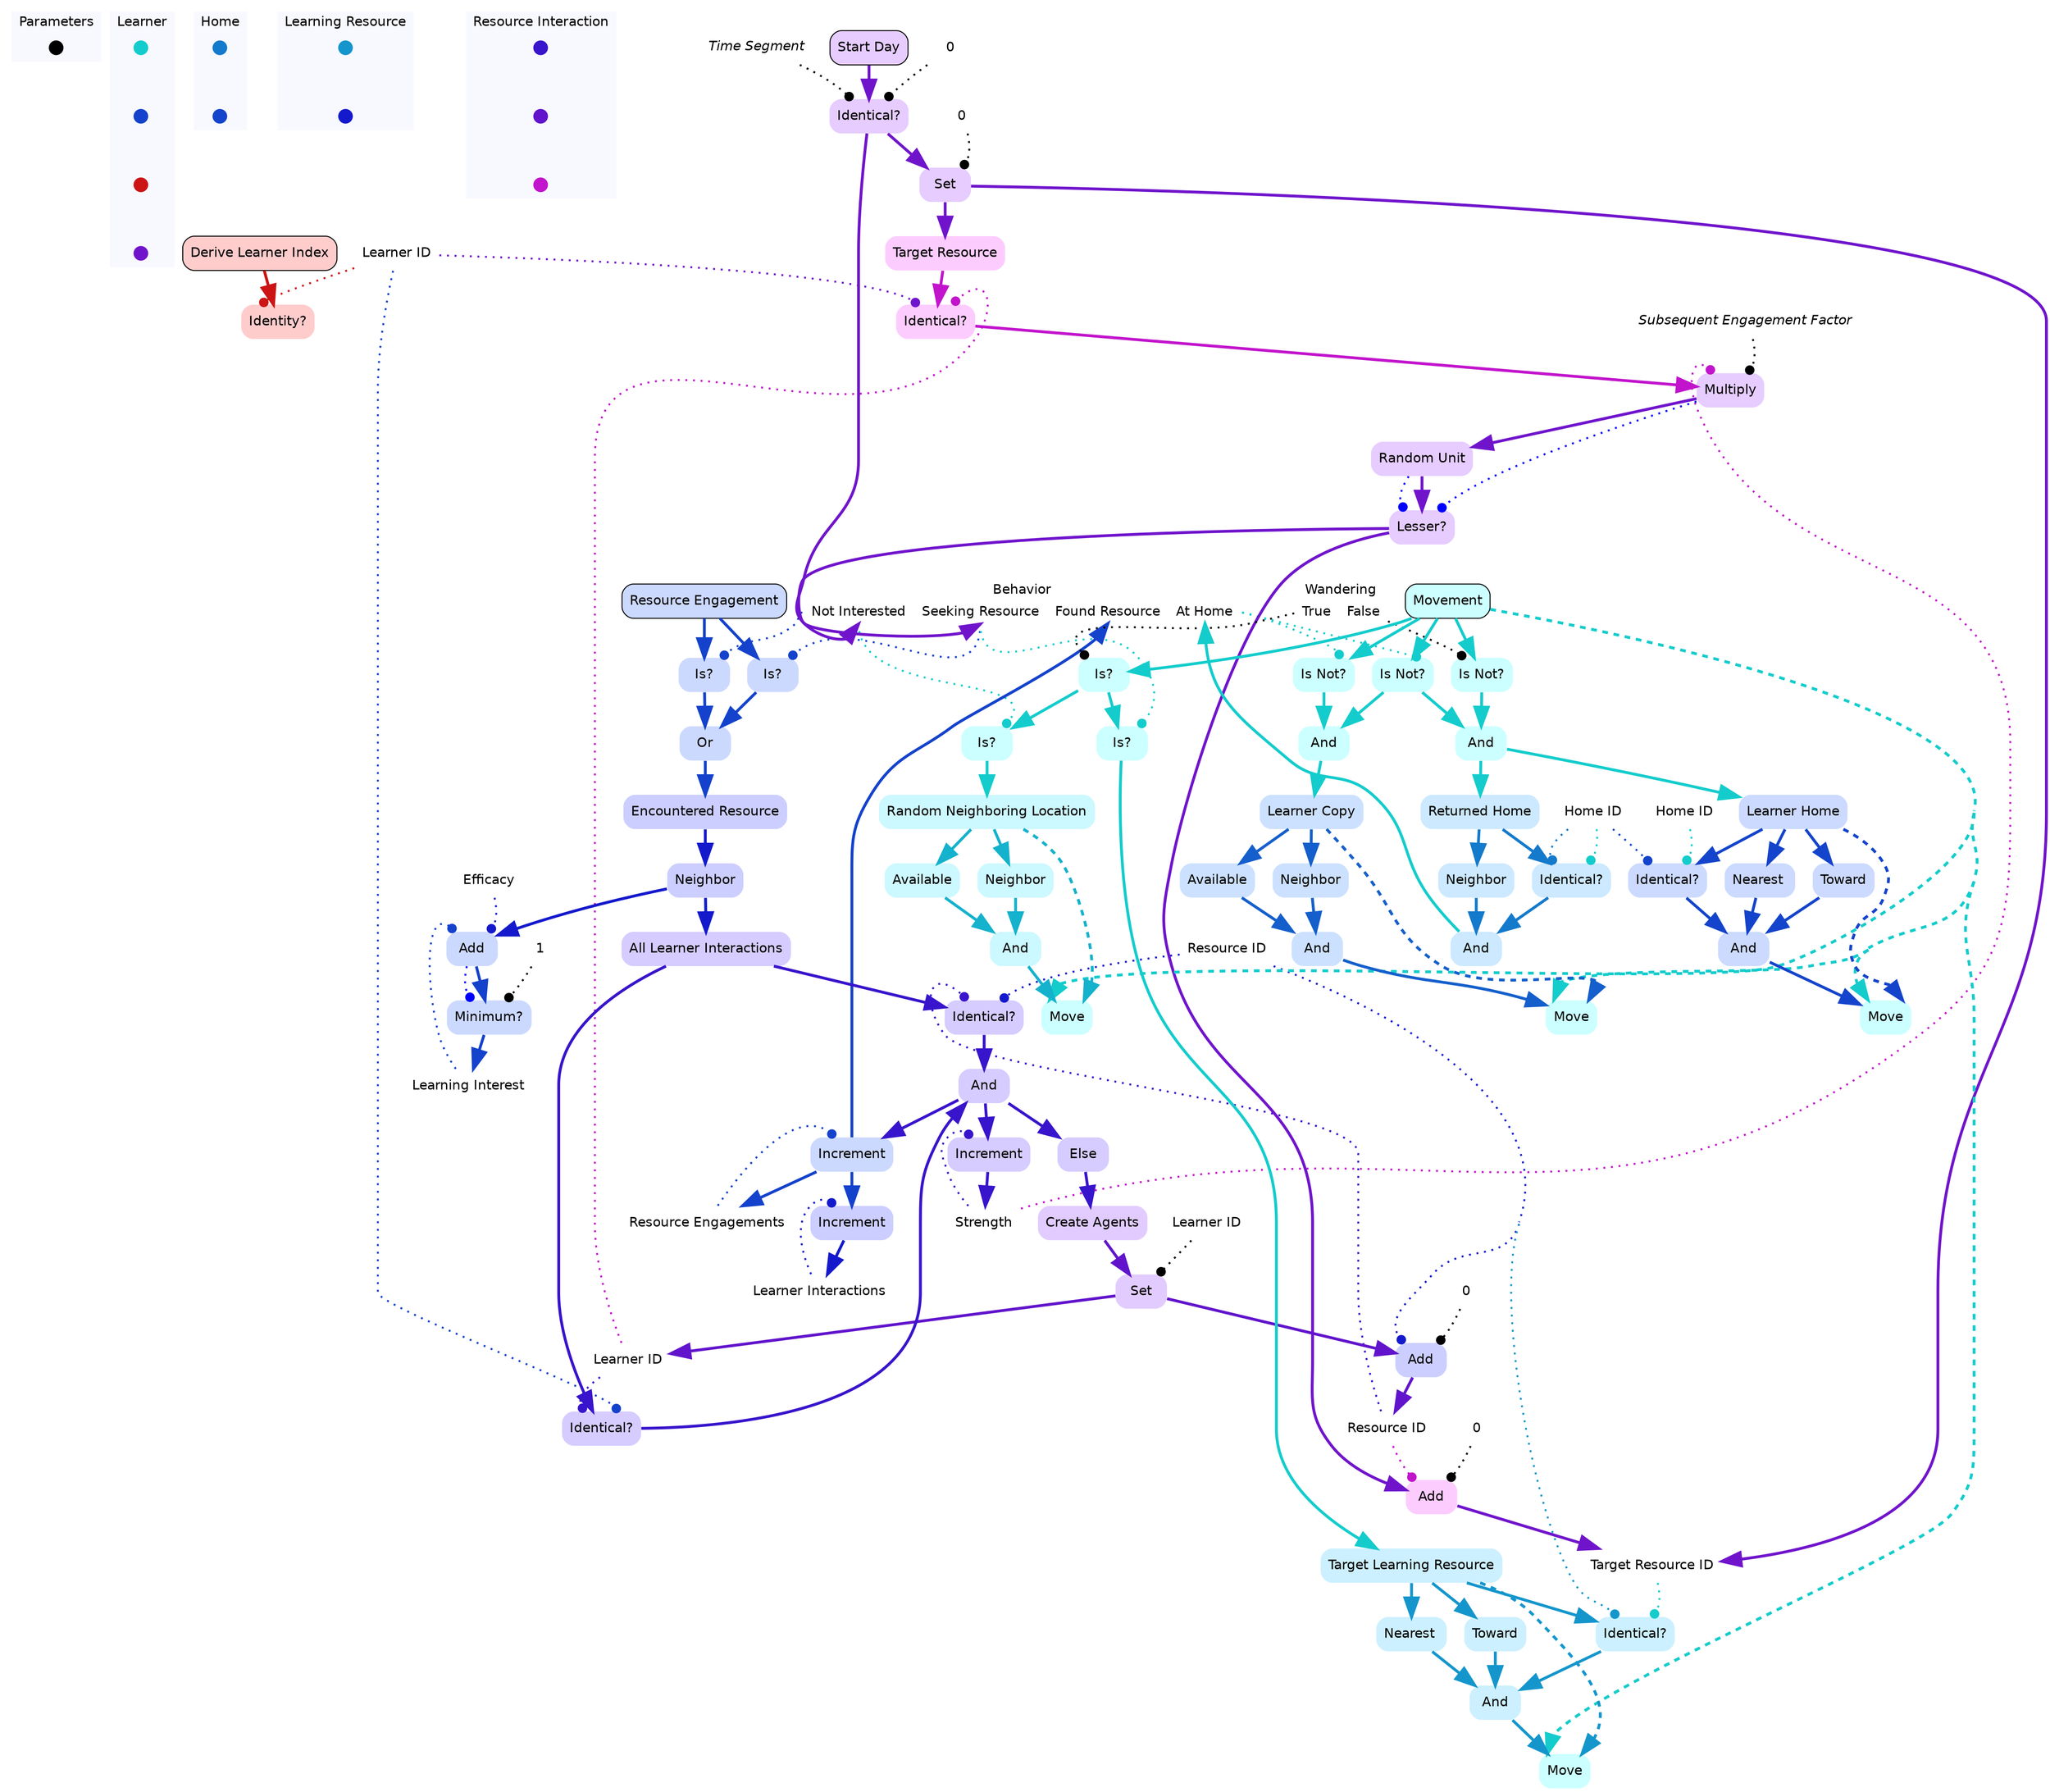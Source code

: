 digraph learner {
	concentrate=true;
	
	subgraph clustercontextKey {
		fontname=Helvetica;
		label="Parameters";
		style="filled";
		fillcolor=ghostwhite;
		color=white;
		labeljust=l;
		contextOverview [style=filled,shape=point,fixedsize=true,width=.2,height=.2,fontcolor=white,color="black",label=""];
	}
	subgraph clusterlearnerKey {
		fontname=Helvetica;
		nodesep=0.1;
		style="filled";
		fillcolor=ghostwhite;
		label="Learner";
		color=white;
		labeljust=l;
		movementOverview [fontname=Helvetica,style=filled,shape=point,fixedsize=true,width=.2,height=.2,fontcolor=white,color="0.5, 0.9 , 0.8",label="",URL="learner__Overview.svg"];
		resourceEngagementOverview [fontname=Helvetica,style=filled,shape=point,fixedsize=true,width=.2,height=.2,fontcolor=white,color="0.625, 0.9 , 0.8",label="",URL="learner__Overview.svg"];
		deriveLearnerIndexOverview [fontname=Helvetica,style=filled,shape=point,fixedsize=true,width=.2,height=.2,fontcolor=white,color="0.0, 0.9 , 0.8",label="",URL="learner__Overview.svg"];
		startDayOverview [fontname=Helvetica,style=filled,shape=point,fixedsize=true,width=.2,height=.2,fontcolor=white,color="0.75, 0.9 , 0.8",label="",URL="learner__Overview.svg"];
movementOverview -> resourceEngagementOverview -> deriveLearnerIndexOverview -> startDayOverview [style=invis];
	}
	subgraph clusterhomeKey {
		fontname=Helvetica;
		nodesep=0.1;
		style="filled";
		fillcolor=ghostwhite;
		label="Home";
		color=white;
		labeljust=l;
		returnedHomeOverview [fontname=Helvetica,style=filled,shape=point,fixedsize=true,width=.2,height=.2,fontcolor=white,color="0.574, 0.9 , 0.8",label="",URL="home__Overview.svg"];
		learnerHomeOverview [fontname=Helvetica,style=filled,shape=point,fixedsize=true,width=.2,height=.2,fontcolor=white,color="0.623, 0.9 , 0.8",label="",URL="home__Overview.svg"];
returnedHomeOverview -> learnerHomeOverview [style=invis];
	}
	subgraph clusterlearningResourceKey {
		fontname=Helvetica;
		nodesep=0.1;
		style="filled";
		fillcolor=ghostwhite;
		label="Learning Resource";
		color=white;
		labeljust=l;
		targetLearningResourceOverview [fontname=Helvetica,style=filled,shape=point,fixedsize=true,width=.2,height=.2,fontcolor=white,color="0.549, 0.9 , 0.8",label="",URL="learningResource__Overview.svg"];
		encounteredResourceOverview [fontname=Helvetica,style=filled,shape=point,fixedsize=true,width=.2,height=.2,fontcolor=white,color="0.662, 0.9 , 0.8",label="",URL="learningResource__Overview.svg"];
targetLearningResourceOverview -> encounteredResourceOverview [style=invis];
	}
	subgraph clusterresourceInteractionKey {
		fontname=Helvetica;
		nodesep=0.1;
		style="filled";
		fillcolor=ghostwhite;
		label="Resource Interaction";
		color=white;
		labeljust=l;
		allLearnerInteractionsOverview [fontname=Helvetica,style=filled,shape=point,fixedsize=true,width=.2,height=.2,fontcolor=white,color="0.699, 0.9 , 0.8",label="",URL="resourceInteraction__Overview.svg"];
		createAgentsOverview [fontname=Helvetica,style=filled,shape=point,fixedsize=true,width=.2,height=.2,fontcolor=white,color="0.736, 0.9 , 0.8",label="",URL="resourceInteraction__Overview.svg"];
		targetResourceOverview [fontname=Helvetica,style=filled,shape=point,fixedsize=true,width=.2,height=.2,fontcolor=white,color="0.824, 0.9 , 0.8",label="",URL="resourceInteraction__Overview.svg"];
allLearnerInteractionsOverview -> createAgentsOverview -> targetResourceOverview [style=invis];
	}
		learnerlearnerID [shape=none,fontsize=14,style="filled",fontname=Helvetica,color=none,fillcolor=white,label="Learner ID"];

//subgraph clusterderiveLearnerIndex {
	//style=filled;
	//color=white;
	//fillcolor="0.0, 0.0, 0.98";
		deriveLearnerIndex [shape=box,style="rounded,filled",fontname=Helvetica,color=black,fillcolor="0.0, 0.2, 1.0",label="Derive Learner Index",URL="learner_deriveLearnerIndex.svg"];
	deriveLearnerIndex ->  identityLearnerID [color="0.0, 0.9 , 0.8",penwidth=3.0,arrowsize=2.0];
		identityLearnerID [shape=none,style="rounded,filled",fontname=Helvetica,color="0.0, 0.2, 1.0",label="Identity?"];
//}
		learnerlearnerID -> identityLearnerID:nw [style=dotted,arrowhead=dot,color="0.0, 0.9 , 0.8",penwidth=2.0];
		learnerbehaviorRecord [shape=record,fontname=Helvetica,style=filled,color=none,fillcolor=white,label="{<learnerbehavior> Behavior | {<learnerbehaviornotInterested> Not Interested|<learnerbehaviorseekingResource> Seeking Resource|<learnerbehaviorfoundResource> Found Resource|<learnerbehavioratHome> At Home}}"];
		resourceInteractionlearnerID [shape=none,fontsize=14,style="filled",fontname=Helvetica,color=none,fillcolor=white,label="Learner ID"];
		learnerlearnerID [shape=none,fontsize=14,style="filled",fontname=Helvetica,color=none,fillcolor=white,label="Learner ID"];
		learnertargetResourceID [shape=none,fontsize=14,style="filled",fontname=Helvetica,color=none,fillcolor=white,label="Target Resource ID"];
		learnerbehaviorRecord [shape=record,fontname=Helvetica,style=filled,color=none,fillcolor=white,label="{<learnerbehavior> Behavior | {<learnerbehaviornotInterested> Not Interested|<learnerbehaviorseekingResource> Seeking Resource|<learnerbehaviorfoundResource> Found Resource|<learnerbehavioratHome> At Home}}"];
		spatialResourcestimeSegment [shape=none,fontsize=14,style="filled",fontname=Helvetica,color=none,fillcolor=white,label=<<i>Time Segment</i>>];
		resourceInteractionresourceID [shape=none,fontsize=14,style="filled",fontname=Helvetica,color=none,fillcolor=white,label="Resource ID"];
		spatialResourcessubsequentEngagementFactor [shape=none,fontsize=14,style="filled",fontname=Helvetica,color=none,fillcolor=white,label=<<i>Subsequent Engagement Factor </i>>];
		resourceInteractionstrength [shape=none,fontsize=14,style="filled",fontname=Helvetica,color=none,fillcolor=white,label="Strength"];

//subgraph clusterstartDay {
	//style=filled;
	//color=white;
	//fillcolor="0.0, 0.0, 0.98";
		startDay [shape=box,style="rounded,filled",fontname=Helvetica,color=black,fillcolor="0.75, 0.2, 1.0",label="Start Day",URL="learner_startDay.svg"];
	startDay ->  timeSegmentIdenticalZeroQuery [color="0.75, 0.9 , 0.8",penwidth=3.0,arrowsize=2.0];
		randomUnit [shape=none,style="rounded,filled",fontname=Helvetica,color="0.75, 0.2, 1.0",label="Random Unit"];
	randomUnit ->  randomUnitLesserStrengthMultiplySubsequentEngagementFactorQuery [color="0.75, 0.9 , 0.8",penwidth=3.0,arrowsize=2.0];
		learnerIDIdenticalLearnerIDQueryCopy [shape=none,style="rounded,filled",fontname=Helvetica,color="0.824, 0.2, 1.0",label="Identical?"];
	learnerIDIdenticalLearnerIDQueryCopy ->  strengthMultiplySubsequentEngagementFactor [color="0.824, 0.9 , 0.8",penwidth=3.0,arrowsize=2.0];

		setTargetResourceIDToZero [shape=none,style="rounded,filled",fontname=Helvetica,color="0.75, 0.2, 1.0",label="Set"];
	setTargetResourceIDToZero ->  targetResource [color="0.75, 0.9 , 0.8",penwidth=3.0,arrowsize=2.0];
		targetResource [shape=none,style="rounded,filled",fontname=Helvetica,color=gray,fillcolor="0.824, 0.2, 1.0",label="Target Resource"];
	targetResource ->  learnerIDIdenticalLearnerIDQueryCopy [color="0.824, 0.9 , 0.8",penwidth=3.0,arrowsize=2.0];
		timeSegmentIdenticalZeroQuery [shape=none,style="rounded,filled",fontname=Helvetica,color="0.75, 0.2, 1.0",label="Identical?"];
		timeSegmentIdenticalZeroQuery ->  setTargetResourceIDToZero [color="0.75, 0.9 , 0.8",penwidth=3.0,arrowsize=2.0];
	setTargetResourceIDToZero ->  learnertargetResourceID [color="0.75, 0.9 , 0.8",penwidth=3.0,arrowsize=2.0];
			timeSegmentIdenticalZeroQuery ->  learnerbehaviorRecord:learnerbehaviornotInterested [color="0.75, 0.9 , 0.8",penwidth=3.0,arrowsize=2.0];
		randomUnitLesserStrengthMultiplySubsequentEngagementFactorQuery [shape=none,style="rounded,filled",fontname=Helvetica,color="0.75, 0.2, 1.0",label="Lesser?"];
	randomUnitLesserStrengthMultiplySubsequentEngagementFactorQuery ->  resourceIDAddZeroCopy [color="0.75, 0.9 , 0.8",penwidth=3.0,arrowsize=2.0];
			randomUnitLesserStrengthMultiplySubsequentEngagementFactorQuery ->  learnerbehaviorRecord:learnerbehaviorseekingResource [color="0.75, 0.9 , 0.8",penwidth=3.0,arrowsize=2.0];
		resourceIDAddZeroCopy [shape=none,style="rounded,filled",fontname=Helvetica,color="0.824, 0.2, 1.0",label="Add"];
			resourceIDAddZeroCopy ->  learnertargetResourceID [color="0.75, 0.9 , 0.8",penwidth=3.0,arrowsize=2.0];
		strengthMultiplySubsequentEngagementFactor [shape=none,style="rounded,filled",fontname=Helvetica,color="0.75, 0.2, 1.0",label="Multiply"];
	strengthMultiplySubsequentEngagementFactor ->  randomUnit [color="0.75, 0.9 , 0.8",penwidth=3.0,arrowsize=2.0];
//}
		learnerlearnerID -> learnerIDIdenticalLearnerIDQueryCopy:nw [style=dotted,arrowhead=dot,color="0.75, 0.9 , 0.8",penwidth=2.0];
		resourceInteractionlearnerID -> learnerIDIdenticalLearnerIDQueryCopy:ne [style=dotted,arrowhead=dot,color="0.824, 0.9 , 0.8",penwidth=2.0];

		importabcsetTargetResourceIDToZerofunctionszero [fontname=Helvetica,shape=none,label="0"];
		importabcsetTargetResourceIDToZerofunctionszero -> setTargetResourceIDToZero:"ne" [style=dotted,arrowhead=dot,color=black,penwidth=2.0];
		spatialResourcestimeSegment -> timeSegmentIdenticalZeroQuery:nw [style=dotted,arrowhead=dot,color=black,penwidth=2.0];
	
		importxyxtimeSegmentIdenticalZeroQueryfunctionszero0 [fontname=Helvetica,shape=none,label="0"];
		importxyxtimeSegmentIdenticalZeroQueryfunctionszero0 -> timeSegmentIdenticalZeroQuery:ne [style=dotted,arrowhead=dot,color=black,penwidth=2.0];
		randomUnit -> randomUnitLesserStrengthMultiplySubsequentEngagementFactorQuery:nw [style=dotted,arrowhead=dot,color=blue,penwidth=2.0];
		strengthMultiplySubsequentEngagementFactor -> randomUnitLesserStrengthMultiplySubsequentEngagementFactorQuery:ne [style=dotted,arrowhead=dot,color=blue,penwidth=2.0];
		resourceInteractionresourceID -> resourceIDAddZeroCopy:nw [style=dotted,arrowhead=dot,color="0.824, 0.9 , 0.8",penwidth=2.0];
	
		importxyxresourceIDAddZeroCopyfunctionszero0 [fontname=Helvetica,shape=none,label="0"];
		importxyxresourceIDAddZeroCopyfunctionszero0 -> resourceIDAddZeroCopy:ne [style=dotted,arrowhead=dot,color=black,penwidth=2.0];
		resourceInteractionstrength -> strengthMultiplySubsequentEngagementFactor:nw [style=dotted,arrowhead=dot,color="0.824, 0.9 , 0.8",penwidth=2.0];
		spatialResourcessubsequentEngagementFactor -> strengthMultiplySubsequentEngagementFactor:ne [style=dotted,arrowhead=dot,color=black,penwidth=2.0];
		learnerbehaviorRecord [shape=record,fontname=Helvetica,style=filled,color=none,fillcolor=white,label="{<learnerbehavior> Behavior | {<learnerbehaviornotInterested> Not Interested|<learnerbehaviorseekingResource> Seeking Resource|<learnerbehaviorfoundResource> Found Resource|<learnerbehavioratHome> At Home}}"];
		learnerbehaviorRecord [shape=record,fontname=Helvetica,style=filled,color=none,fillcolor=white,label="{<learnerbehavior> Behavior | {<learnerbehaviornotInterested> Not Interested|<learnerbehaviorseekingResource> Seeking Resource|<learnerbehaviorfoundResource> Found Resource|<learnerbehavioratHome> At Home}}"];
		resourceInteractionresourceID [shape=none,fontsize=14,style="filled",fontname=Helvetica,color=none,fillcolor=white,label="Resource ID"];
		resourceInteractionlearnerID [shape=none,fontsize=14,style="filled",fontname=Helvetica,color=none,fillcolor=white,label="Learner ID"];
		learningResourceresourceID [shape=none,fontsize=14,style="filled",fontname=Helvetica,color=none,fillcolor=white,label="Resource ID"];
		learnerresourceEngagements [shape=none,fontsize=14,style="filled",fontname=Helvetica,color=none,fillcolor=white,label="Resource Engagements"];
		learningResourcelearnerInteractions [shape=none,fontsize=14,style="filled",fontname=Helvetica,color=none,fillcolor=white,label="Learner Interactions"];
		resourceInteractionstrength [shape=none,fontsize=14,style="filled",fontname=Helvetica,color=none,fillcolor=white,label="Strength"];
		learnerlearningInterest [shape=none,fontsize=14,style="filled",fontname=Helvetica,color=none,fillcolor=white,label="Learning Interest"];
		learnerlearnerID [shape=none,fontsize=14,style="filled",fontname=Helvetica,color=none,fillcolor=white,label="Learner ID"];
		learningResourceefficacy [shape=none,fontsize=14,style="filled",fontname=Helvetica,color=none,fillcolor=white,label="Efficacy"];

//subgraph clusterresourceEngagement {
	//style=filled;
	//color=white;
	//fillcolor="0.0, 0.0, 0.98";
		resourceEngagement [shape=box,style="rounded,filled",fontname=Helvetica,color=black,fillcolor="0.625, 0.2, 1.0",label="Resource Engagement",URL="learner_resourceEngagement.svg"];
	resourceEngagement ->  engagementIdenticalNotEngagedTodayQuery [color="0.625, 0.9 , 0.8",penwidth=3.0,arrowsize=2.0];
	resourceEngagement ->  behaviorIdenticalNotInterestedQueryCopy [color="0.625, 0.9 , 0.8",penwidth=3.0,arrowsize=2.0];

		setLearnerIDToLearnerID [shape=none,style="rounded,filled",fontname=Helvetica,color="0.736, 0.2, 1.0",label="Set"];
	setLearnerIDToLearnerID ->  resourceIDAddZero [color="0.736, 0.9 , 0.8",penwidth=3.0,arrowsize=2.0];
		resourceIDAddZero [shape=none,style="rounded,filled",fontname=Helvetica,color="0.662, 0.2, 1.0",label="Add"];
			resourceIDAddZero ->  resourceInteractionresourceID [color="0.736, 0.9 , 0.8",penwidth=3.0,arrowsize=2.0];
		encounteredResource [shape=none,style="rounded,filled",fontname=Helvetica,color=gray,fillcolor="0.662, 0.2, 1.0",label="Encountered Resource"];
	encounteredResource ->  neighborQueryCopyCopyCopy [color="0.662, 0.9 , 0.8",penwidth=3.0,arrowsize=2.0];
		incrementResourceEngagements [shape=none,style="rounded,filled",fontname=Helvetica,color="0.625, 0.2, 1.0",label="Increment"];
	incrementResourceEngagements ->  incrementLearnerInteractions [color="0.625, 0.9 , 0.8",penwidth=3.0,arrowsize=2.0];
			incrementResourceEngagements ->  learnerbehaviorRecord:learnerbehaviorfoundResource [color="0.625, 0.9 , 0.8",penwidth=3.0,arrowsize=2.0];
			incrementResourceEngagements ->  learnerresourceEngagements [color="0.625, 0.9 , 0.8",penwidth=3.0,arrowsize=2.0];
		engagementIdenticalNotEngagedTodayQuery [shape=none,style="rounded,filled",fontname=Helvetica,color="0.625, 0.2, 1.0",label="Is?"];
	engagementIdenticalNotEngagedTodayQuery ->  potentialResourceInteraction [color="0.625, 0.9 , 0.8",penwidth=3.0,arrowsize=2.0];
		neighborQueryCopyCopyCopy [shape=none,style="rounded,filled",fontname=Helvetica,color="0.662, 0.2, 1.0",label="Neighbor"];
	neighborQueryCopyCopyCopy ->  allLearnerInteractions [color="0.662, 0.9 , 0.8",penwidth=3.0,arrowsize=2.0];
	neighborQueryCopyCopyCopy ->  learningInterestAddEfficacy [color="0.662, 0.9 , 0.8",penwidth=3.0,arrowsize=2.0];
		_And_NeighborQueryCopyCopyCopyCopy [shape=none,style="rounded,filled",fontname=Helvetica,color="0.699, 0.2, 1.0",label="And"];
	_And_NeighborQueryCopyCopyCopyCopy ->  newStrength [color="0.699, 0.9 , 0.8",penwidth=3.0,arrowsize=2.0];
	_And_NeighborQueryCopyCopyCopyCopy ->  not__Or__And_NeighborQueryCopyCopyCopyCopy_ [color="0.699, 0.9 , 0.8",penwidth=3.0,arrowsize=2.0];
	_And_NeighborQueryCopyCopyCopyCopy ->  incrementResourceEngagements [color="0.699, 0.9 , 0.8",penwidth=3.0,arrowsize=2.0];
		resourceIDIdenticalIDQuery [shape=none,style="rounded,filled",fontname=Helvetica,color="0.699, 0.2, 1.0",label="Identical?"];
	resourceIDIdenticalIDQuery ->  _And_NeighborQueryCopyCopyCopyCopy [color="0.699, 0.9 , 0.8",penwidth=3.0,arrowsize=2.0];
		newStrength [shape=none,style="rounded,filled",fontname=Helvetica,color="0.699, 0.2, 1.0",label="Increment"];
			newStrength ->  resourceInteractionstrength [color="0.699, 0.9 , 0.8",penwidth=3.0,arrowsize=2.0];
		behaviorIdenticalNotInterestedQueryCopy [shape=none,style="rounded,filled",fontname=Helvetica,color="0.625, 0.2, 1.0",label="Is?"];
	behaviorIdenticalNotInterestedQueryCopy ->  potentialResourceInteraction [color="0.625, 0.9 , 0.8",penwidth=3.0,arrowsize=2.0];
		allLearnerInteractions [shape=none,style="rounded,filled",fontname=Helvetica,color=gray,fillcolor="0.699, 0.2, 1.0",label="All Learner Interactions"];
	allLearnerInteractions ->  resourceIDIdenticalIDQuery [color="0.699, 0.9 , 0.8",penwidth=3.0,arrowsize=2.0];
	allLearnerInteractions ->  learnerIDIdenticalLearnerIDQuery [color="0.699, 0.9 , 0.8",penwidth=3.0,arrowsize=2.0];
		createAgents [shape=none,style="rounded,filled",fontname=Helvetica,color=gray,fillcolor="0.736, 0.2, 1.0",label="Create Agents"];
	createAgents ->  setLearnerIDToLearnerID [color="0.736, 0.9 , 0.8",penwidth=3.0,arrowsize=2.0];
	setLearnerIDToLearnerID ->  resourceInteractionlearnerID [color="0.736, 0.9 , 0.8",penwidth=3.0,arrowsize=2.0];
		potentialResourceInteraction [shape=none,style="rounded,filled",fontname=Helvetica,color="0.625, 0.2, 1.0",label="Or"];
	potentialResourceInteraction ->  encounteredResource [color="0.625, 0.9 , 0.8",penwidth=3.0,arrowsize=2.0];
		learnerIDIdenticalLearnerIDQuery [shape=none,style="rounded,filled",fontname=Helvetica,color="0.699, 0.2, 1.0",label="Identical?"];
	learnerIDIdenticalLearnerIDQuery ->  _And_NeighborQueryCopyCopyCopyCopy [color="0.699, 0.9 , 0.8",penwidth=3.0,arrowsize=2.0];
		not__Or__And_NeighborQueryCopyCopyCopyCopy_ [shape=none,style="rounded,filled",fontname=Helvetica,color="0.699, 0.2, 1.0",label="Else"];
	not__Or__And_NeighborQueryCopyCopyCopyCopy_ ->  createAgents [color="0.699, 0.9 , 0.8",penwidth=3.0,arrowsize=2.0];
		incrementLearnerInteractions [shape=none,style="rounded,filled",fontname=Helvetica,color="0.662, 0.2, 1.0",label="Increment"];
			incrementLearnerInteractions ->  learningResourcelearnerInteractions [color="0.662, 0.9 , 0.8",penwidth=3.0,arrowsize=2.0];
		learningInterestAddEfficacy [shape=none,style="rounded,filled",fontname=Helvetica,color="0.625, 0.2, 1.0",label="Add"];
	learningInterestAddEfficacy ->  minimum_LearningInterestAddEfficacyUnit_ [color="0.625, 0.9 , 0.8",penwidth=3.0,arrowsize=2.0];
		minimum_LearningInterestAddEfficacyUnit_ [shape=none,style="rounded,filled",fontname=Helvetica,color="0.625, 0.2, 1.0",label="Minimum?"];
			minimum_LearningInterestAddEfficacyUnit_ ->  learnerlearningInterest [color="0.625, 0.9 , 0.8",penwidth=3.0,arrowsize=2.0];
//}

		importabcsetLearnerIDToLearnerIDlearnerlearnerID [fontname=Helvetica,shape=none,label="Learner ID"];
		importabcsetLearnerIDToLearnerIDlearnerlearnerID -> setLearnerIDToLearnerID:"ne" [style=dotted,arrowhead=dot,color=black,penwidth=2.0];
		learningResourceresourceID -> resourceIDAddZero:nw [style=dotted,arrowhead=dot,color="0.662, 0.9 , 0.8",penwidth=2.0];
	
		importxyxresourceIDAddZerofunctionszero0 [fontname=Helvetica,shape=none,label="0"];
		importxyxresourceIDAddZerofunctionszero0 -> resourceIDAddZero:ne [style=dotted,arrowhead=dot,color=black,penwidth=2.0];
		learnerresourceEngagements -> incrementResourceEngagements:nw [style=dotted,arrowhead=dot,color="0.625, 0.9 , 0.8",penwidth=2.0];
		learnerbehaviorRecord:learnerbehaviorseekingResource -> engagementIdenticalNotEngagedTodayQuery:ne [style=dotted,arrowhead=dot,color="0.625, 0.9 , 0.8",penwidth=2.0];
		resourceInteractionresourceID -> resourceIDIdenticalIDQuery:nw [style=dotted,arrowhead=dot,color="0.699, 0.9 , 0.8",penwidth=2.0];
		learningResourceresourceID -> resourceIDIdenticalIDQuery:ne [style=dotted,arrowhead=dot,color="0.662, 0.9 , 0.8",penwidth=2.0];
		resourceInteractionstrength -> newStrength:nw [style=dotted,arrowhead=dot,color="0.699, 0.9 , 0.8",penwidth=2.0];
		learnerbehaviorRecord:learnerbehaviornotInterested -> behaviorIdenticalNotInterestedQueryCopy:ne [style=dotted,arrowhead=dot,color="0.625, 0.9 , 0.8",penwidth=2.0];
		resourceInteractionlearnerID -> learnerIDIdenticalLearnerIDQuery:nw [style=dotted,arrowhead=dot,color="0.699, 0.9 , 0.8",penwidth=2.0];
		learnerlearnerID -> learnerIDIdenticalLearnerIDQuery:ne [style=dotted,arrowhead=dot,color="0.625, 0.9 , 0.8",penwidth=2.0];
		learningResourcelearnerInteractions -> incrementLearnerInteractions:nw [style=dotted,arrowhead=dot,color="0.662, 0.9 , 0.8",penwidth=2.0];
		learnerlearningInterest -> learningInterestAddEfficacy:nw [style=dotted,arrowhead=dot,color="0.625, 0.9 , 0.8",penwidth=2.0];
		learningResourceefficacy -> learningInterestAddEfficacy:ne [style=dotted,arrowhead=dot,color="0.662, 0.9 , 0.8",penwidth=2.0];
		learningInterestAddEfficacy -> minimum_LearningInterestAddEfficacyUnit_:nw [style=dotted,arrowhead=dot,color=blue,penwidth=2.0];
	
		importxyxminimum_LearningInterestAddEfficacyUnit_functionsunit1 [fontname=Helvetica,shape=none,label="1"];
		importxyxminimum_LearningInterestAddEfficacyUnit_functionsunit1 -> minimum_LearningInterestAddEfficacyUnit_:ne [style=dotted,arrowhead=dot,color=black,penwidth=2.0];
		learnerbehaviorRecord [shape=record,fontname=Helvetica,style=filled,color=none,fillcolor=white,label="{<learnerbehavior> Behavior | {<learnerbehaviornotInterested> Not Interested|<learnerbehaviorseekingResource> Seeking Resource|<learnerbehaviorfoundResource> Found Resource|<learnerbehavioratHome> At Home}}"];
		spatialResourceswanderingRecord [shape=record,fontname=Helvetica,style=filled,color=none,fillcolor=white,label="{<spatialResourceswanderingRecord> Wandering | {<true> True| <false> False}}"];
		homehomeID [shape=none,fontsize=14,style="filled",fontname=Helvetica,color=none,fillcolor=white,label="Home ID"];
		learnerhomeID [shape=none,fontsize=14,style="filled",fontname=Helvetica,color=none,fillcolor=white,label="Home ID"];
		learningResourceresourceID [shape=none,fontsize=14,style="filled",fontname=Helvetica,color=none,fillcolor=white,label="Resource ID"];
		learnertargetResourceID [shape=none,fontsize=14,style="filled",fontname=Helvetica,color=none,fillcolor=white,label="Target Resource ID"];
		learnerbehaviorRecord [shape=record,fontname=Helvetica,style=filled,color=none,fillcolor=white,label="{<learnerbehavior> Behavior | {<learnerbehaviornotInterested> Not Interested|<learnerbehaviorseekingResource> Seeking Resource|<learnerbehaviorfoundResource> Found Resource|<learnerbehavioratHome> At Home}}"];

//subgraph clustermovement {
	//style=filled;
	//color=white;
	//fillcolor="0.0, 0.0, 0.98";
		movement [shape=box,style="rounded,filled",fontname=Helvetica,color=black,fillcolor="0.5, 0.2, 1.0",label="Movement",URL="learner_movement.svg"];
	movement ->  identityWanderingQuery [color="0.5, 0.9 , 0.8",penwidth=3.0,arrowsize=2.0];
	movement ->  notWandering [color="0.5, 0.9 , 0.8",penwidth=3.0,arrowsize=2.0];
	movement ->  behaviorDifferentAtHomeQuery [color="0.5, 0.9 , 0.8",penwidth=3.0,arrowsize=2.0];
	movement ->  behaviorDifferentAtHomeQueryCopy [color="0.5, 0.9 , 0.8",penwidth=3.0,arrowsize=2.0];
		availableQueryCopyCopy [shape=none,style="rounded,filled",fontname=Helvetica,color="0.599, 0.2, 1.0",label="Available"];
	availableQueryCopyCopy ->  _And__Unspecified_QueryCopy [color="0.599, 0.9 , 0.8",penwidth=3.0,arrowsize=2.0];
		behaviorIdenticalSeekingResourceQuery [shape=none,style="rounded,filled",fontname=Helvetica,color="0.5, 0.2, 1.0",label="Is?"];
	behaviorIdenticalSeekingResourceQuery ->  targetLearningResource [color="0.5, 0.9 , 0.8",penwidth=3.0,arrowsize=2.0];
		behaviorDifferentAtHomeQueryCopy [shape=none,style="rounded,filled",fontname=Helvetica,color="0.5, 0.2, 1.0",label="Is Not?"];
	behaviorDifferentAtHomeQueryCopy ->  _And_BehaviorDifferentAtHomeQueryCopy [color="0.5, 0.9 , 0.8",penwidth=3.0,arrowsize=2.0];
		randomNeighboringLocation [shape=none,style="rounded,filled",fontname=Helvetica,color=gray,fillcolor="0.524, 0.2, 1.0",label="Random Neighboring Location"];
	randomNeighboringLocation ->  neighborQueryCopyCopy [color="0.524, 0.9 , 0.8",penwidth=3.0,arrowsize=2.0];
	randomNeighboringLocation ->  availableQueryCopy [color="0.524, 0.9 , 0.8",penwidth=3.0,arrowsize=2.0];
		moveLearnerCopyCopyCopy [shape=none,style="rounded,filled",fontname=Helvetica,color="0.5, 0.2, 1.0",label="Move"];
	movement ->  moveLearnerCopyCopyCopy:nw [style=dashed,color="0.5, 0.9 , 0.8",penwidth=3.0,arrowsize=2.0];
	learnerCopy -> moveLearnerCopyCopyCopy:ne [style=dashed,color="0.599, 0.9 , 0.8",penwidth=3.0,arrowsize=2.0];
		_And_BehaviorDifferentAtHomeQueryCopy [shape=none,style="rounded,filled",fontname=Helvetica,color="0.5, 0.2, 1.0",label="And"];
	_And_BehaviorDifferentAtHomeQueryCopy ->  learnerCopy [color="0.5, 0.9 , 0.8",penwidth=3.0,arrowsize=2.0];
		neighborQueryCopy [shape=none,style="rounded,filled",fontname=Helvetica,color="0.599, 0.2, 1.0",label="Neighbor"];
	neighborQueryCopy ->  _And__Unspecified_QueryCopy [color="0.599, 0.9 , 0.8",penwidth=3.0,arrowsize=2.0];
		identityWanderingQuery [shape=none,style="rounded,filled",fontname=Helvetica,color="0.5, 0.2, 1.0",label="Is?"];
	identityWanderingQuery ->  behaviorIdenticalSeekingResourceQuery [color="0.5, 0.9 , 0.8",penwidth=3.0,arrowsize=2.0];
	identityWanderingQuery ->  behaviorIdenticalNotInterestedQuery [color="0.5, 0.9 , 0.8",penwidth=3.0,arrowsize=2.0];
		returnedHome [shape=none,style="rounded,filled",fontname=Helvetica,color=gray,fillcolor="0.574, 0.2, 1.0",label="Returned Home"];
	returnedHome ->  neighborQuery [color="0.574, 0.9 , 0.8",penwidth=3.0,arrowsize=2.0];
	returnedHome ->  homeIDIdenticalHomeIDQueryCopy [color="0.574, 0.9 , 0.8",penwidth=3.0,arrowsize=2.0];
		_HomeIDIdenticalHomeIDQueryCopyAndNeighborQuery_ [shape=none,style="rounded,filled",fontname=Helvetica,color="0.574, 0.2, 1.0",label="And"];
			_HomeIDIdenticalHomeIDQueryCopyAndNeighborQuery_ ->  learnerbehaviorRecord:learnerbehavioratHome [color="0.5, 0.9 , 0.8",penwidth=3.0,arrowsize=2.0];
		availableQueryCopy [shape=none,style="rounded,filled",fontname=Helvetica,color="0.524, 0.2, 1.0",label="Available"];
	availableQueryCopy ->  _And_NeighborQueryCopyCopy [color="0.524, 0.9 , 0.8",penwidth=3.0,arrowsize=2.0];
		_And__Unspecified_QueryCopy [shape=none,style="rounded,filled",fontname=Helvetica,color="0.599, 0.2, 1.0",label="And"];
	_And__Unspecified_QueryCopy ->  moveLearnerCopyCopyCopy [color="0.599, 0.9 , 0.8",penwidth=3.0,arrowsize=2.0];
		behaviorDifferentAtHomeQuery [shape=none,style="rounded,filled",fontname=Helvetica,color="0.5, 0.2, 1.0",label="Is Not?"];
	behaviorDifferentAtHomeQuery ->  _BehaviorDifferentAtHomeQueryAndNotWandering_ [color="0.5, 0.9 , 0.8",penwidth=3.0,arrowsize=2.0];
	behaviorDifferentAtHomeQuery ->  _And_BehaviorDifferentAtHomeQueryCopy [color="0.5, 0.9 , 0.8",penwidth=3.0,arrowsize=2.0];
		homeIDIdenticalHomeIDQuery [shape=none,style="rounded,filled",fontname=Helvetica,color="0.623, 0.2, 1.0",label="Identical?"];
	homeIDIdenticalHomeIDQuery ->  _TowardQueryAndAvailableQueryCopy_ [color="0.623, 0.9 , 0.8",penwidth=3.0,arrowsize=2.0];
		towardQueryCopy [shape=none,style="rounded,filled",fontname=Helvetica,color="0.549, 0.2, 1.0",label="Toward"];
	towardQueryCopy ->  _SoughtResourceAndTowardQueryCopy_ [color="0.549, 0.9 , 0.8",penwidth=3.0,arrowsize=2.0];
		resourceIDIdenticalTargetResourceIDQuery [shape=none,style="rounded,filled",fontname=Helvetica,color="0.549, 0.2, 1.0",label="Identical?"];
	resourceIDIdenticalTargetResourceIDQuery ->  _SoughtResourceAndTowardQueryCopy_ [color="0.549, 0.9 , 0.8",penwidth=3.0,arrowsize=2.0];
		_SoughtResourceAndTowardQueryCopy_ [shape=none,style="rounded,filled",fontname=Helvetica,color="0.549, 0.2, 1.0",label="And"];
	_SoughtResourceAndTowardQueryCopy_ ->  moveLearnerCopyCopy [color="0.549, 0.9 , 0.8",penwidth=3.0,arrowsize=2.0];
		neighborQueryCopyCopy [shape=none,style="rounded,filled",fontname=Helvetica,color="0.524, 0.2, 1.0",label="Neighbor"];
	neighborQueryCopyCopy ->  _And_NeighborQueryCopyCopy [color="0.524, 0.9 , 0.8",penwidth=3.0,arrowsize=2.0];
		homeIDIdenticalHomeIDQueryCopy [shape=none,style="rounded,filled",fontname=Helvetica,color="0.574, 0.2, 1.0",label="Identical?"];
	homeIDIdenticalHomeIDQueryCopy ->  _HomeIDIdenticalHomeIDQueryCopyAndNeighborQuery_ [color="0.574, 0.9 , 0.8",penwidth=3.0,arrowsize=2.0];
		_BehaviorDifferentAtHomeQueryAndNotWandering_ [shape=none,style="rounded,filled",fontname=Helvetica,color="0.5, 0.2, 1.0",label="And"];
	_BehaviorDifferentAtHomeQueryAndNotWandering_ ->  returnedHome [color="0.5, 0.9 , 0.8",penwidth=3.0,arrowsize=2.0];
	_BehaviorDifferentAtHomeQueryAndNotWandering_ ->  learnerHome [color="0.5, 0.9 , 0.8",penwidth=3.0,arrowsize=2.0];
		targetLearningResource [shape=none,style="rounded,filled",fontname=Helvetica,color=gray,fillcolor="0.549, 0.2, 1.0",label="Target Learning Resource"];
	targetLearningResource ->  resourceIDIdenticalTargetResourceIDQuery [color="0.549, 0.9 , 0.8",penwidth=3.0,arrowsize=2.0];
	targetLearningResource ->  towardQueryCopy [color="0.549, 0.9 , 0.8",penwidth=3.0,arrowsize=2.0];
	targetLearningResource ->  nearestQueryCopy [color="0.549, 0.9 , 0.8",penwidth=3.0,arrowsize=2.0];
		moveLearnerCopy [shape=none,style="rounded,filled",fontname=Helvetica,color="0.5, 0.2, 1.0",label="Move"];
	movement ->  moveLearnerCopy:nw [style=dashed,color="0.5, 0.9 , 0.8",penwidth=3.0,arrowsize=2.0];
	randomNeighboringLocation -> moveLearnerCopy:ne [style=dashed,color="0.524, 0.9 , 0.8",penwidth=3.0,arrowsize=2.0];
		towardQuery [shape=none,style="rounded,filled",fontname=Helvetica,color="0.623, 0.2, 1.0",label="Toward"];
	towardQuery ->  _TowardQueryAndAvailableQueryCopy_ [color="0.623, 0.9 , 0.8",penwidth=3.0,arrowsize=2.0];
		moveHome [shape=none,style="rounded,filled",fontname=Helvetica,color="0.5, 0.2, 1.0",label="Move"];
	movement ->  moveHome:nw [style=dashed,color="0.5, 0.9 , 0.8",penwidth=3.0,arrowsize=2.0];
	learnerHome -> moveHome:ne [style=dashed,color="0.623, 0.9 , 0.8",penwidth=3.0,arrowsize=2.0];
		notWandering [shape=none,style="rounded,filled",fontname=Helvetica,color="0.5, 0.2, 1.0",label="Is Not?"];
	notWandering ->  _BehaviorDifferentAtHomeQueryAndNotWandering_ [color="0.5, 0.9 , 0.8",penwidth=3.0,arrowsize=2.0];
		learnerCopy [shape=none,style="rounded,filled",fontname=Helvetica,color=gray,fillcolor="0.599, 0.2, 1.0",label="Learner Copy"];
	learnerCopy ->  availableQueryCopyCopy [color="0.599, 0.9 , 0.8",penwidth=3.0,arrowsize=2.0];
	learnerCopy ->  neighborQueryCopy [color="0.599, 0.9 , 0.8",penwidth=3.0,arrowsize=2.0];
		nearestQueryCopy [shape=none,style="rounded,filled",fontname=Helvetica,color="0.549, 0.2, 1.0",label="Nearest "];
	nearestQueryCopy ->  _SoughtResourceAndTowardQueryCopy_ [color="0.549, 0.9 , 0.8",penwidth=3.0,arrowsize=2.0];
		behaviorIdenticalNotInterestedQuery [shape=none,style="rounded,filled",fontname=Helvetica,color="0.5, 0.2, 1.0",label="Is?"];
	behaviorIdenticalNotInterestedQuery ->  randomNeighboringLocation [color="0.5, 0.9 , 0.8",penwidth=3.0,arrowsize=2.0];
		_TowardQueryAndAvailableQueryCopy_ [shape=none,style="rounded,filled",fontname=Helvetica,color="0.623, 0.2, 1.0",label="And"];
	_TowardQueryAndAvailableQueryCopy_ ->  moveHome [color="0.623, 0.9 , 0.8",penwidth=3.0,arrowsize=2.0];
		nearestQueryCopyCopy [shape=none,style="rounded,filled",fontname=Helvetica,color="0.623, 0.2, 1.0",label="Nearest "];
	nearestQueryCopyCopy ->  _TowardQueryAndAvailableQueryCopy_ [color="0.623, 0.9 , 0.8",penwidth=3.0,arrowsize=2.0];
		neighborQuery [shape=none,style="rounded,filled",fontname=Helvetica,color="0.574, 0.2, 1.0",label="Neighbor"];
	neighborQuery ->  _HomeIDIdenticalHomeIDQueryCopyAndNeighborQuery_ [color="0.574, 0.9 , 0.8",penwidth=3.0,arrowsize=2.0];
		moveLearnerCopyCopy [shape=none,style="rounded,filled",fontname=Helvetica,color="0.5, 0.2, 1.0",label="Move"];
	movement ->  moveLearnerCopyCopy:nw [style=dashed,color="0.5, 0.9 , 0.8",penwidth=3.0,arrowsize=2.0];
	targetLearningResource -> moveLearnerCopyCopy:ne [style=dashed,color="0.549, 0.9 , 0.8",penwidth=3.0,arrowsize=2.0];
		_And_NeighborQueryCopyCopy [shape=none,style="rounded,filled",fontname=Helvetica,color="0.524, 0.2, 1.0",label="And"];
	_And_NeighborQueryCopyCopy ->  moveLearnerCopy [color="0.524, 0.9 , 0.8",penwidth=3.0,arrowsize=2.0];
		learnerHome [shape=none,style="rounded,filled",fontname=Helvetica,color=gray,fillcolor="0.623, 0.2, 1.0",label="Learner Home"];
	learnerHome ->  homeIDIdenticalHomeIDQuery [color="0.623, 0.9 , 0.8",penwidth=3.0,arrowsize=2.0];
	learnerHome ->  towardQuery [color="0.623, 0.9 , 0.8",penwidth=3.0,arrowsize=2.0];
	learnerHome ->  nearestQueryCopyCopy [color="0.623, 0.9 , 0.8",penwidth=3.0,arrowsize=2.0];
//}
		learnerbehaviorRecord:learnerbehaviorseekingResource -> behaviorIdenticalSeekingResourceQuery:ne [style=dotted,arrowhead=dot,color="0.5, 0.9 , 0.8",penwidth=2.0];
		learnerbehaviorRecord:learnerbehavioratHome -> behaviorDifferentAtHomeQueryCopy:ne [style=dotted,arrowhead=dot,color="0.5, 0.9 , 0.8",penwidth=2.0];
		spatialResourceswanderingRecord -> identityWanderingQuery:nw [style=dotted,arrowhead=dot,color=black,penwidth=2.0];
		learnerbehaviorRecord:learnerbehavioratHome -> behaviorDifferentAtHomeQuery:ne [style=dotted,arrowhead=dot,color="0.5, 0.9 , 0.8",penwidth=2.0];
		homehomeID -> homeIDIdenticalHomeIDQuery:nw [style=dotted,arrowhead=dot,color="0.623, 0.9 , 0.8",penwidth=2.0];
		learnerhomeID -> homeIDIdenticalHomeIDQuery:ne [style=dotted,arrowhead=dot,color="0.5, 0.9 , 0.8",penwidth=2.0];
		learningResourceresourceID -> resourceIDIdenticalTargetResourceIDQuery:nw [style=dotted,arrowhead=dot,color="0.549, 0.9 , 0.8",penwidth=2.0];
		learnertargetResourceID -> resourceIDIdenticalTargetResourceIDQuery:ne [style=dotted,arrowhead=dot,color="0.5, 0.9 , 0.8",penwidth=2.0];
		homehomeID -> homeIDIdenticalHomeIDQueryCopy:nw [style=dotted,arrowhead=dot,color="0.574, 0.9 , 0.8",penwidth=2.0];
		homehomeID -> homeIDIdenticalHomeIDQueryCopy:ne [style=dotted,arrowhead=dot,color="0.5, 0.9 , 0.8",penwidth=2.0];
		spatialResourceswanderingRecord -> notWandering:nw [style=dotted,arrowhead=dot,color=black,penwidth=2.0];
		learnerbehaviorRecord:learnerbehaviornotInterested -> behaviorIdenticalNotInterestedQuery:ne [style=dotted,arrowhead=dot,color="0.5, 0.9 , 0.8",penwidth=2.0];
}

